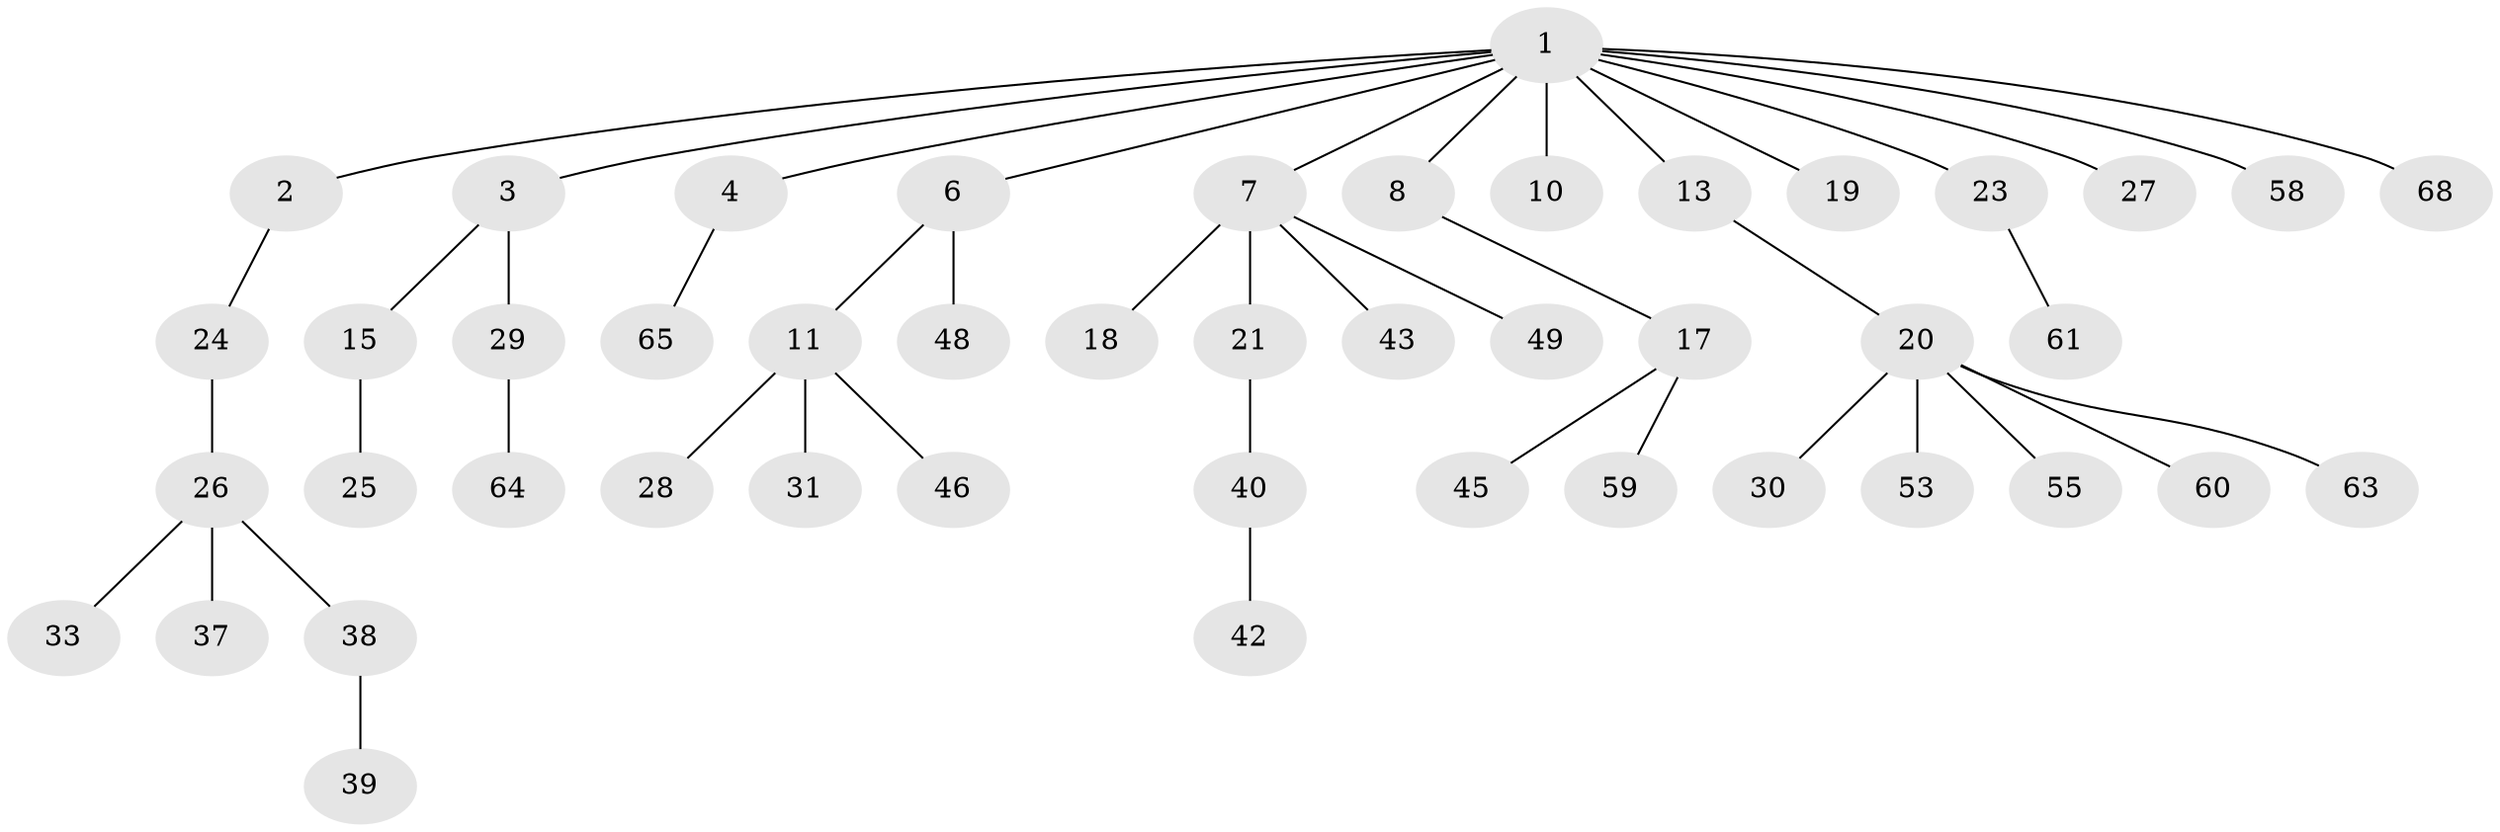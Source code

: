 // Generated by graph-tools (version 1.1) at 2025/24/03/03/25 07:24:08]
// undirected, 46 vertices, 45 edges
graph export_dot {
graph [start="1"]
  node [color=gray90,style=filled];
  1 [super="+5"];
  2 [super="+51"];
  3 [super="+62"];
  4 [super="+54"];
  6 [super="+9"];
  7 [super="+14"];
  8 [super="+12"];
  10 [super="+57"];
  11 [super="+41"];
  13 [super="+16"];
  15 [super="+22"];
  17 [super="+32"];
  18;
  19 [super="+66"];
  20 [super="+35"];
  21 [super="+52"];
  23;
  24;
  25 [super="+44"];
  26 [super="+36"];
  27;
  28;
  29 [super="+34"];
  30;
  31 [super="+50"];
  33 [super="+56"];
  37;
  38 [super="+70"];
  39 [super="+67"];
  40;
  42 [super="+47"];
  43;
  45 [super="+69"];
  46;
  48;
  49;
  53;
  55;
  58;
  59;
  60;
  61;
  63;
  64;
  65;
  68;
  1 -- 2;
  1 -- 3;
  1 -- 4;
  1 -- 6;
  1 -- 7;
  1 -- 10;
  1 -- 13;
  1 -- 27;
  1 -- 58;
  1 -- 68;
  1 -- 8;
  1 -- 19;
  1 -- 23;
  2 -- 24;
  3 -- 15;
  3 -- 29;
  4 -- 65;
  6 -- 48;
  6 -- 11;
  7 -- 49;
  7 -- 18;
  7 -- 43;
  7 -- 21;
  8 -- 17;
  11 -- 28;
  11 -- 31;
  11 -- 46;
  13 -- 20;
  15 -- 25;
  17 -- 45;
  17 -- 59;
  20 -- 30;
  20 -- 53;
  20 -- 55;
  20 -- 60;
  20 -- 63;
  21 -- 40;
  23 -- 61;
  24 -- 26;
  26 -- 33;
  26 -- 38;
  26 -- 37;
  29 -- 64;
  38 -- 39;
  40 -- 42;
}
